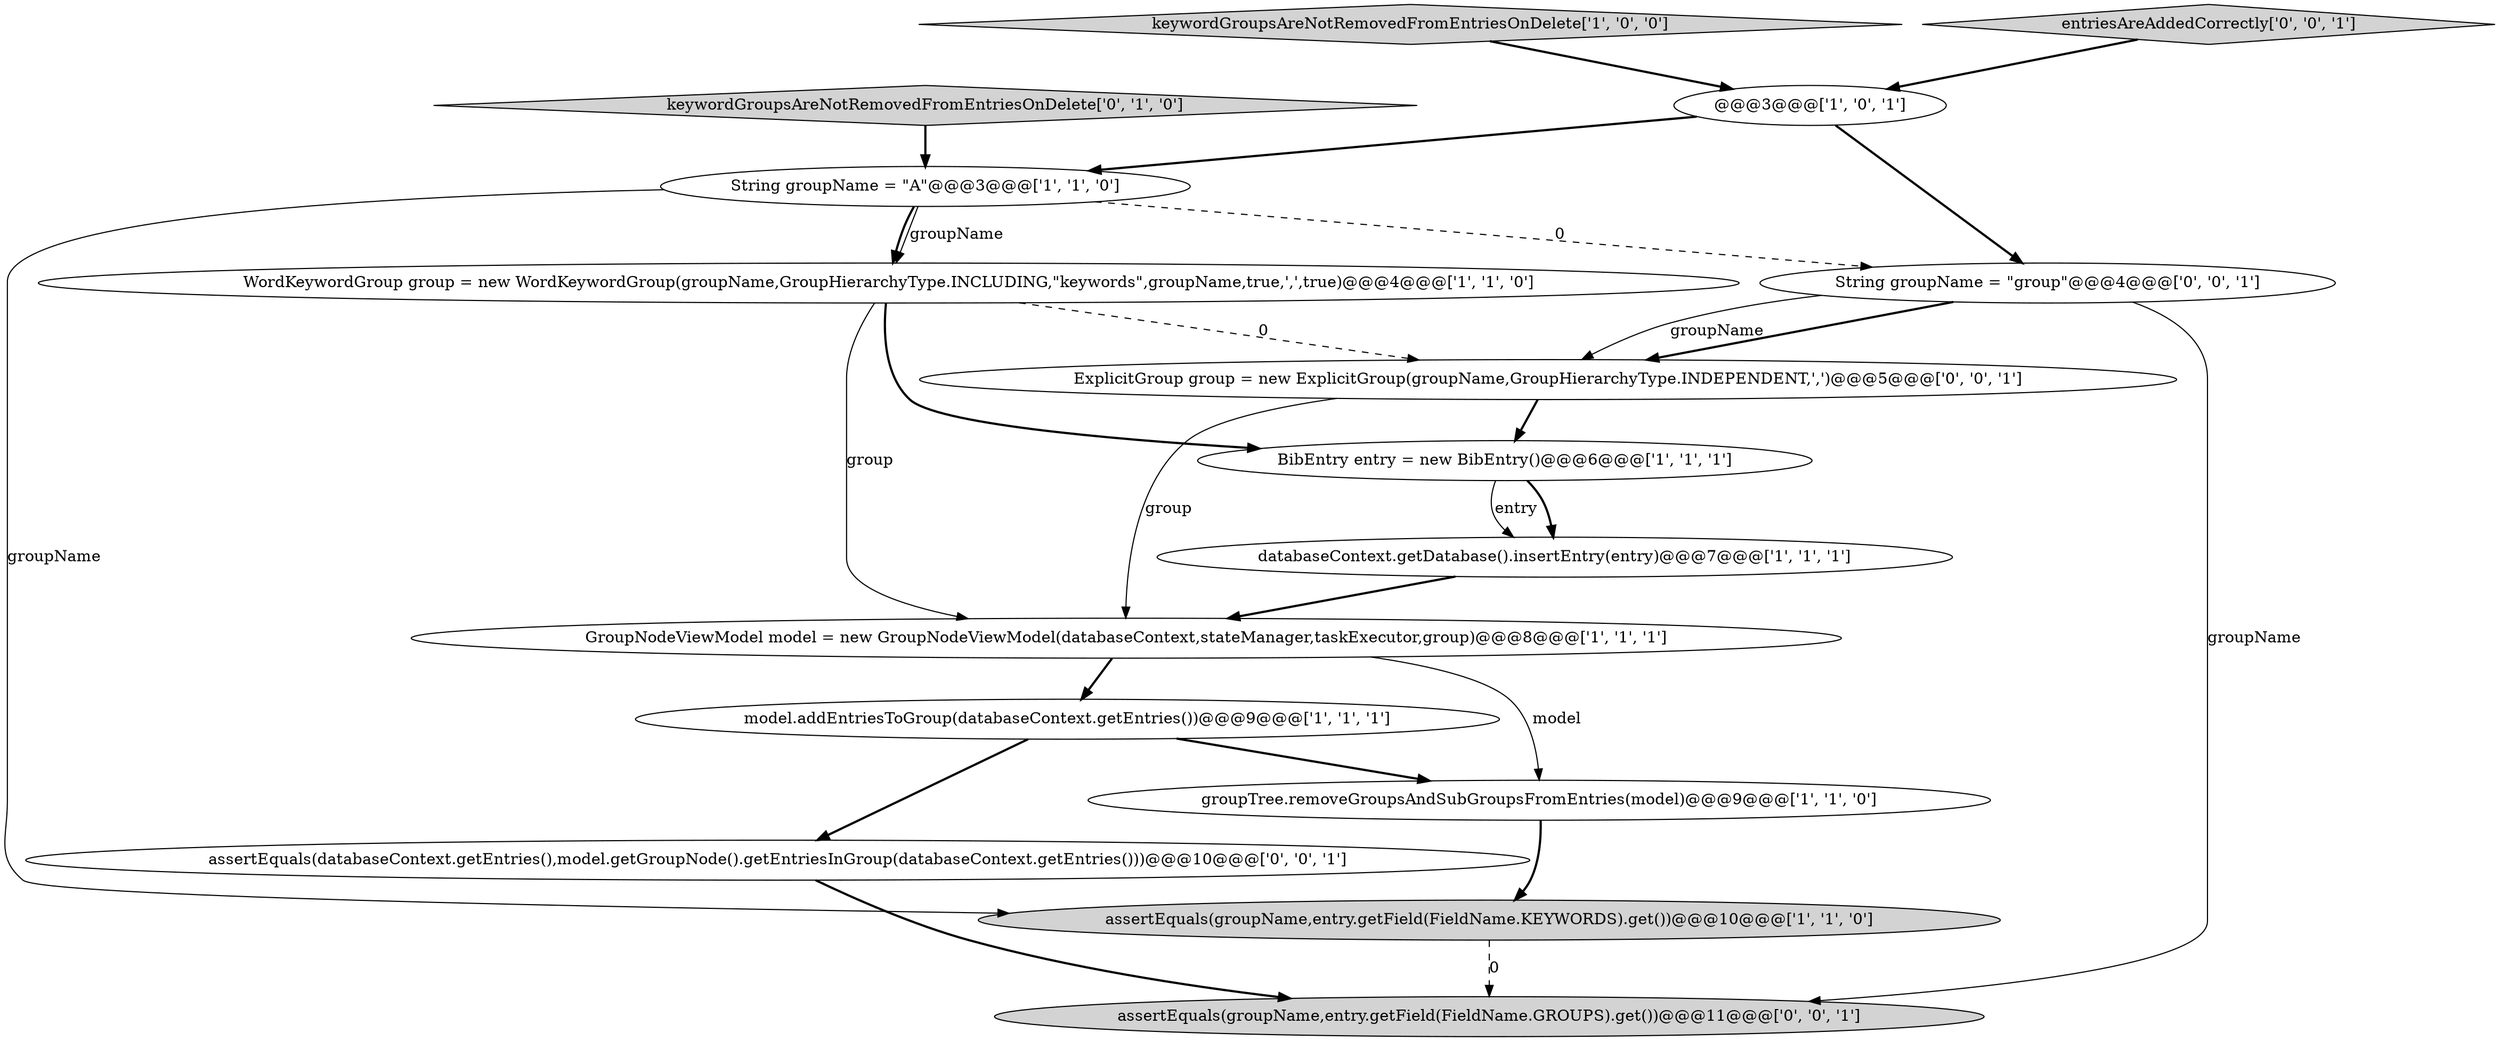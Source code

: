 digraph {
7 [style = filled, label = "keywordGroupsAreNotRemovedFromEntriesOnDelete['1', '0', '0']", fillcolor = lightgray, shape = diamond image = "AAA0AAABBB1BBB"];
2 [style = filled, label = "BibEntry entry = new BibEntry()@@@6@@@['1', '1', '1']", fillcolor = white, shape = ellipse image = "AAA0AAABBB1BBB"];
6 [style = filled, label = "assertEquals(groupName,entry.getField(FieldName.KEYWORDS).get())@@@10@@@['1', '1', '0']", fillcolor = lightgray, shape = ellipse image = "AAA0AAABBB1BBB"];
14 [style = filled, label = "String groupName = \"group\"@@@4@@@['0', '0', '1']", fillcolor = white, shape = ellipse image = "AAA0AAABBB3BBB"];
10 [style = filled, label = "keywordGroupsAreNotRemovedFromEntriesOnDelete['0', '1', '0']", fillcolor = lightgray, shape = diamond image = "AAA0AAABBB2BBB"];
5 [style = filled, label = "String groupName = \"A\"@@@3@@@['1', '1', '0']", fillcolor = white, shape = ellipse image = "AAA0AAABBB1BBB"];
9 [style = filled, label = "databaseContext.getDatabase().insertEntry(entry)@@@7@@@['1', '1', '1']", fillcolor = white, shape = ellipse image = "AAA0AAABBB1BBB"];
15 [style = filled, label = "assertEquals(databaseContext.getEntries(),model.getGroupNode().getEntriesInGroup(databaseContext.getEntries()))@@@10@@@['0', '0', '1']", fillcolor = white, shape = ellipse image = "AAA0AAABBB3BBB"];
1 [style = filled, label = "model.addEntriesToGroup(databaseContext.getEntries())@@@9@@@['1', '1', '1']", fillcolor = white, shape = ellipse image = "AAA0AAABBB1BBB"];
8 [style = filled, label = "GroupNodeViewModel model = new GroupNodeViewModel(databaseContext,stateManager,taskExecutor,group)@@@8@@@['1', '1', '1']", fillcolor = white, shape = ellipse image = "AAA0AAABBB1BBB"];
12 [style = filled, label = "entriesAreAddedCorrectly['0', '0', '1']", fillcolor = lightgray, shape = diamond image = "AAA0AAABBB3BBB"];
4 [style = filled, label = "groupTree.removeGroupsAndSubGroupsFromEntries(model)@@@9@@@['1', '1', '0']", fillcolor = white, shape = ellipse image = "AAA0AAABBB1BBB"];
0 [style = filled, label = "WordKeywordGroup group = new WordKeywordGroup(groupName,GroupHierarchyType.INCLUDING,\"keywords\",groupName,true,',',true)@@@4@@@['1', '1', '0']", fillcolor = white, shape = ellipse image = "AAA0AAABBB1BBB"];
11 [style = filled, label = "ExplicitGroup group = new ExplicitGroup(groupName,GroupHierarchyType.INDEPENDENT,',')@@@5@@@['0', '0', '1']", fillcolor = white, shape = ellipse image = "AAA0AAABBB3BBB"];
13 [style = filled, label = "assertEquals(groupName,entry.getField(FieldName.GROUPS).get())@@@11@@@['0', '0', '1']", fillcolor = lightgray, shape = ellipse image = "AAA0AAABBB3BBB"];
3 [style = filled, label = "@@@3@@@['1', '0', '1']", fillcolor = white, shape = ellipse image = "AAA0AAABBB1BBB"];
1->4 [style = bold, label=""];
15->13 [style = bold, label=""];
5->14 [style = dashed, label="0"];
4->6 [style = bold, label=""];
8->4 [style = solid, label="model"];
1->15 [style = bold, label=""];
3->14 [style = bold, label=""];
0->2 [style = bold, label=""];
0->11 [style = dashed, label="0"];
2->9 [style = bold, label=""];
2->9 [style = solid, label="entry"];
9->8 [style = bold, label=""];
11->2 [style = bold, label=""];
7->3 [style = bold, label=""];
8->1 [style = bold, label=""];
3->5 [style = bold, label=""];
10->5 [style = bold, label=""];
6->13 [style = dashed, label="0"];
5->0 [style = bold, label=""];
14->13 [style = solid, label="groupName"];
0->8 [style = solid, label="group"];
11->8 [style = solid, label="group"];
5->0 [style = solid, label="groupName"];
12->3 [style = bold, label=""];
5->6 [style = solid, label="groupName"];
14->11 [style = bold, label=""];
14->11 [style = solid, label="groupName"];
}
